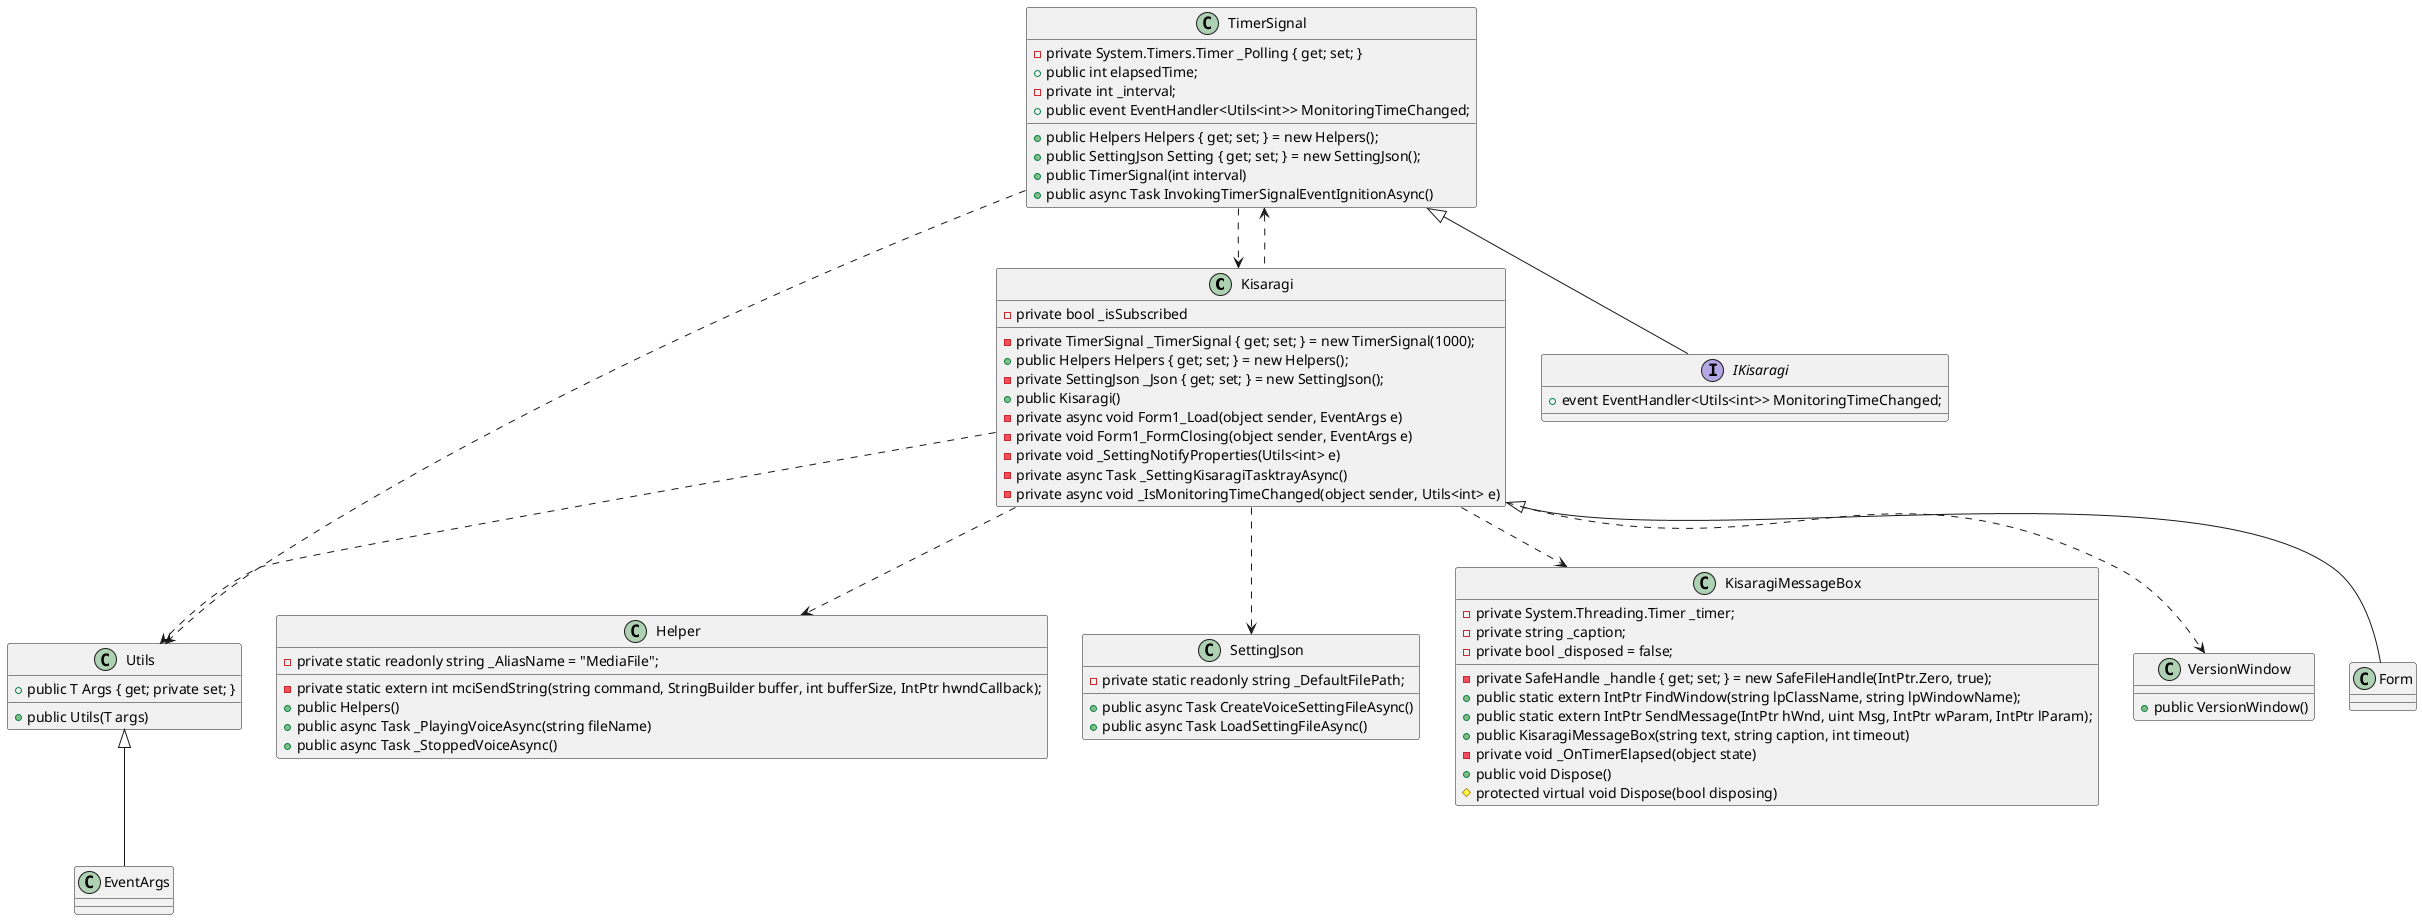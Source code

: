 @startuml kisaragi

class Kisaragi {
    - private TimerSignal _TimerSignal { get; set; } = new TimerSignal(1000);
    + public Helpers Helpers { get; set; } = new Helpers();
    - private SettingJson _Json { get; set; } = new SettingJson();
    - private bool _isSubscribed

    + public Kisaragi()
    - private async void Form1_Load(object sender, EventArgs e)
    - private void Form1_FormClosing(object sender, EventArgs e)
    - private void _SettingNotifyProperties(Utils<int> e)
    - private async Task _SettingKisaragiTasktrayAsync()
    - private async void _IsMonitoringTimeChanged(object sender, Utils<int> e)
}

class TimerSignal {
    + public Helpers Helpers { get; set; } = new Helpers();
    + public SettingJson Setting { get; set; } = new SettingJson();
    - private System.Timers.Timer _Polling { get; set; }
    + public int elapsedTime;
    - private int _interval;
    + public event EventHandler<Utils<int>> MonitoringTimeChanged;
    + public TimerSignal(int interval)
    + public async Task InvokingTimerSignalEventIgnitionAsync()
}

class Helper {
    - private static readonly string _AliasName = "MediaFile";
    - private static extern int mciSendString(string command, StringBuilder buffer, int bufferSize, IntPtr hwndCallback);
    + public Helpers()
    + public async Task _PlayingVoiceAsync(string fileName)
    + public async Task _StoppedVoiceAsync()
}

class Utils {
    + public Utils(T args)
    + public T Args { get; private set; }
}

class SettingJson {
    - private static readonly string _DefaultFilePath;
    + public async Task CreateVoiceSettingFileAsync()
    + public async Task LoadSettingFileAsync()
}

class KisaragiMessageBox {
    - private System.Threading.Timer _timer;
    - private string _caption;
    - private bool _disposed = false;
    - private SafeHandle _handle { get; set; } = new SafeFileHandle(IntPtr.Zero, true);
    + public static extern IntPtr FindWindow(string lpClassName, string lpWindowName);
    + public static extern IntPtr SendMessage(IntPtr hWnd, uint Msg, IntPtr wParam, IntPtr lParam);
    + public KisaragiMessageBox(string text, string caption, int timeout)
    - private void _OnTimerElapsed(object state)
    + public void Dispose()
    # protected virtual void Dispose(bool disposing)
}

class VersionWindow {
    + public VersionWindow()
}

interface IKisaragi {
    + event EventHandler<Utils<int>> MonitoringTimeChanged;
}

Kisaragi <|-- Form
Kisaragi ..> SettingJson
Kisaragi ..> Helper
Kisaragi ..> Utils
Kisaragi ..> KisaragiMessageBox
Kisaragi ..> VersionWindow
TimerSignal ..> Utils
TimerSignal ..> Kisaragi
TimerSignal <.. Kisaragi
TimerSignal <|-- IKisaragi
Utils <|-- EventArgs


@enduml